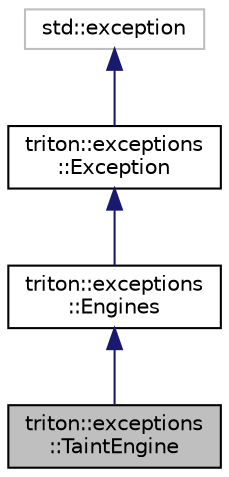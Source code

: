 digraph "triton::exceptions::TaintEngine"
{
  edge [fontname="Helvetica",fontsize="10",labelfontname="Helvetica",labelfontsize="10"];
  node [fontname="Helvetica",fontsize="10",shape=record];
  Node0 [label="triton::exceptions\l::TaintEngine",height=0.2,width=0.4,color="black", fillcolor="grey75", style="filled", fontcolor="black"];
  Node1 -> Node0 [dir="back",color="midnightblue",fontsize="10",style="solid",fontname="Helvetica"];
  Node1 [label="triton::exceptions\l::Engines",height=0.2,width=0.4,color="black", fillcolor="white", style="filled",URL="$classtriton_1_1exceptions_1_1Engines.html",tooltip="The exception class used by all engines. "];
  Node2 -> Node1 [dir="back",color="midnightblue",fontsize="10",style="solid",fontname="Helvetica"];
  Node2 [label="triton::exceptions\l::Exception",height=0.2,width=0.4,color="black", fillcolor="white", style="filled",URL="$classtriton_1_1exceptions_1_1Exception.html",tooltip="The root class of all exceptions. "];
  Node3 -> Node2 [dir="back",color="midnightblue",fontsize="10",style="solid",fontname="Helvetica"];
  Node3 [label="std::exception",height=0.2,width=0.4,color="grey75", fillcolor="white", style="filled"];
}
